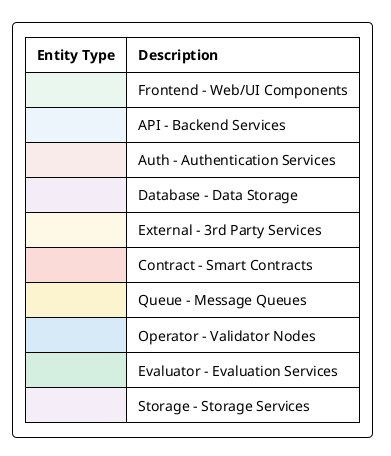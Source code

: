 @startuml common-style

' Common styling for all sequence diagrams in LayerLens
' Defines entity types with distinct shapes, colors and styles

' Basic styling
skinparam monochrome false
skinparam handwritten false
skinparam shadowing false
skinparam defaultFontName "Arial"
skinparam defaultTextAlignment center
skinparam sequenceMessageAlign center
skinparam linetype polyline
skinparam maxMessageSize 250
skinparam sequenceArrowThickness 1.5
skinparam roundcorner 8
skinparam padding 8
skinparam noteBorderThickness 1

' Enhanced appearance
skinparam backgroundColor white
skinparam titleFontSize 16
skinparam titleFontColor #303030
skinparam titleFontStyle bold
skinparam footerFontSize 10
skinparam headerFontSize 10
skinparam arrowColor #000000
skinparam noteBackgroundColor #FFFFCC
skinparam noteBorderColor #999999

' Global participant style
skinparam ParticipantPadding 15
skinparam SequenceBoxPadding 10
skinparam BoxPadding 10
skinparam participantFontSize 13
skinparam participantFontStyle bold
skinparam sequenceStereotypeFontSize 11

' Actor customization
skinparam actor {
  BorderColor #454545
  BackgroundColor white
  FontStyle bold
}

' Define stereotype-based styling with shapes

' Web/Frontend Components
skinparam participant<<Frontend>> {
  BackgroundColor #E9F7EF
  BorderColor #27AE60
  BorderThickness 2
  FontStyle bold
  StereotypeFontSize 10
}

' Backend API Services
skinparam participant<<API>> {
  BackgroundColor #EBF5FB
  BorderColor #3498DB
  BorderThickness 2
  FontStyle bold
  StereotypeFontSize 10
}

' Authentication Services
skinparam participant<<Auth>> {
  BackgroundColor #F9EBEA
  BorderColor #E74C3C
  BorderThickness 2
  FontStyle bold
  StereotypeFontSize 10
}

' Database/Storage Services
skinparam participant<<Database>> {
  BackgroundColor #F4ECF7
  BorderColor #8E44AD
  BorderThickness 2
  FontStyle bold
  StereotypeFontSize 10
}

' External 3rd Party Services
skinparam participant<<External>> {
  BackgroundColor #FEF9E7
  BorderColor #F1C40F
  BorderThickness 2
  FontStyle bold
  StereotypeFontSize 10
}

' Smart Contracts
skinparam participant<<Contract>> {
  BackgroundColor #FADBD8
  BorderColor #943126
  BorderThickness 2
  FontStyle bold
  StereotypeFontSize 10
}

' Message Queues
skinparam participant<<Queue>> {
  BackgroundColor #FCF3CF
  BorderColor #B7950B
  BorderThickness 2
  FontStyle bold
  StereotypeFontSize 10
}

' Validator/Operator Nodes
skinparam participant<<Operator>> {
  BackgroundColor #D6EAF8
  BorderColor #2E86C1
  BorderThickness 2
  FontStyle bold
  StereotypeFontSize 10
}

' Evaluation Services
skinparam participant<<Evaluator>> {
  BackgroundColor #D4EFDF
  BorderColor #196F3D
  BorderThickness 2
  FontStyle bold
  StereotypeFontSize 10
}

' Storage Services (S3, etc)
skinparam participant<<Storage>> {
  BackgroundColor #F5EEF8
  BorderColor #76448A
  BorderThickness 2
  FontStyle bold
  StereotypeFontSize 10
}

' Note styling
skinparam note {
  BorderThickness 1
  BackgroundColor #FFFFDD
  BorderColor #999999
}

' Sequence specific styling
skinparam sequence {
  LifeLineBorderColor #000000
  LifeLineBackgroundColor #F8F8F8
  MessageAlignment center
  ArrowFontSize 12
  ArrowColor #000000
  DividerBackgroundColor #EEEEEE
  DividerBorderColor #CCCCCC
  DividerBorderThickness 1
  DividerFontStyle bold
  GroupBackgroundColor #EEEEEE
  GroupBorderColor #CCCCCC
  GroupBorderThickness 1
  GroupFontStyle bold
  FootBoxBackgroundColor white
  FootBoxBorderColor #CCCCCC
  FootBoxBorderThickness 1
}

' Show complete lifelines with footbox
show footbox
hide unlinked

' Standard legend to include in diagrams
legend right
  |= Entity Type |= Description |
  |<#E9F7EF>| Frontend - Web/UI Components |
  |<#EBF5FB>| API - Backend Services |
  |<#F9EBEA>| Auth - Authentication Services |
  |<#F4ECF7>| Database - Data Storage |
  |<#FEF9E7>| External - 3rd Party Services |
  |<#FADBD8>| Contract - Smart Contracts |
  |<#FCF3CF>| Queue - Message Queues |
  |<#D6EAF8>| Operator - Validator Nodes |
  |<#D4EFDF>| Evaluator - Evaluation Services |
  |<#F5EEF8>| Storage - Storage Services |
endlegend

@enduml